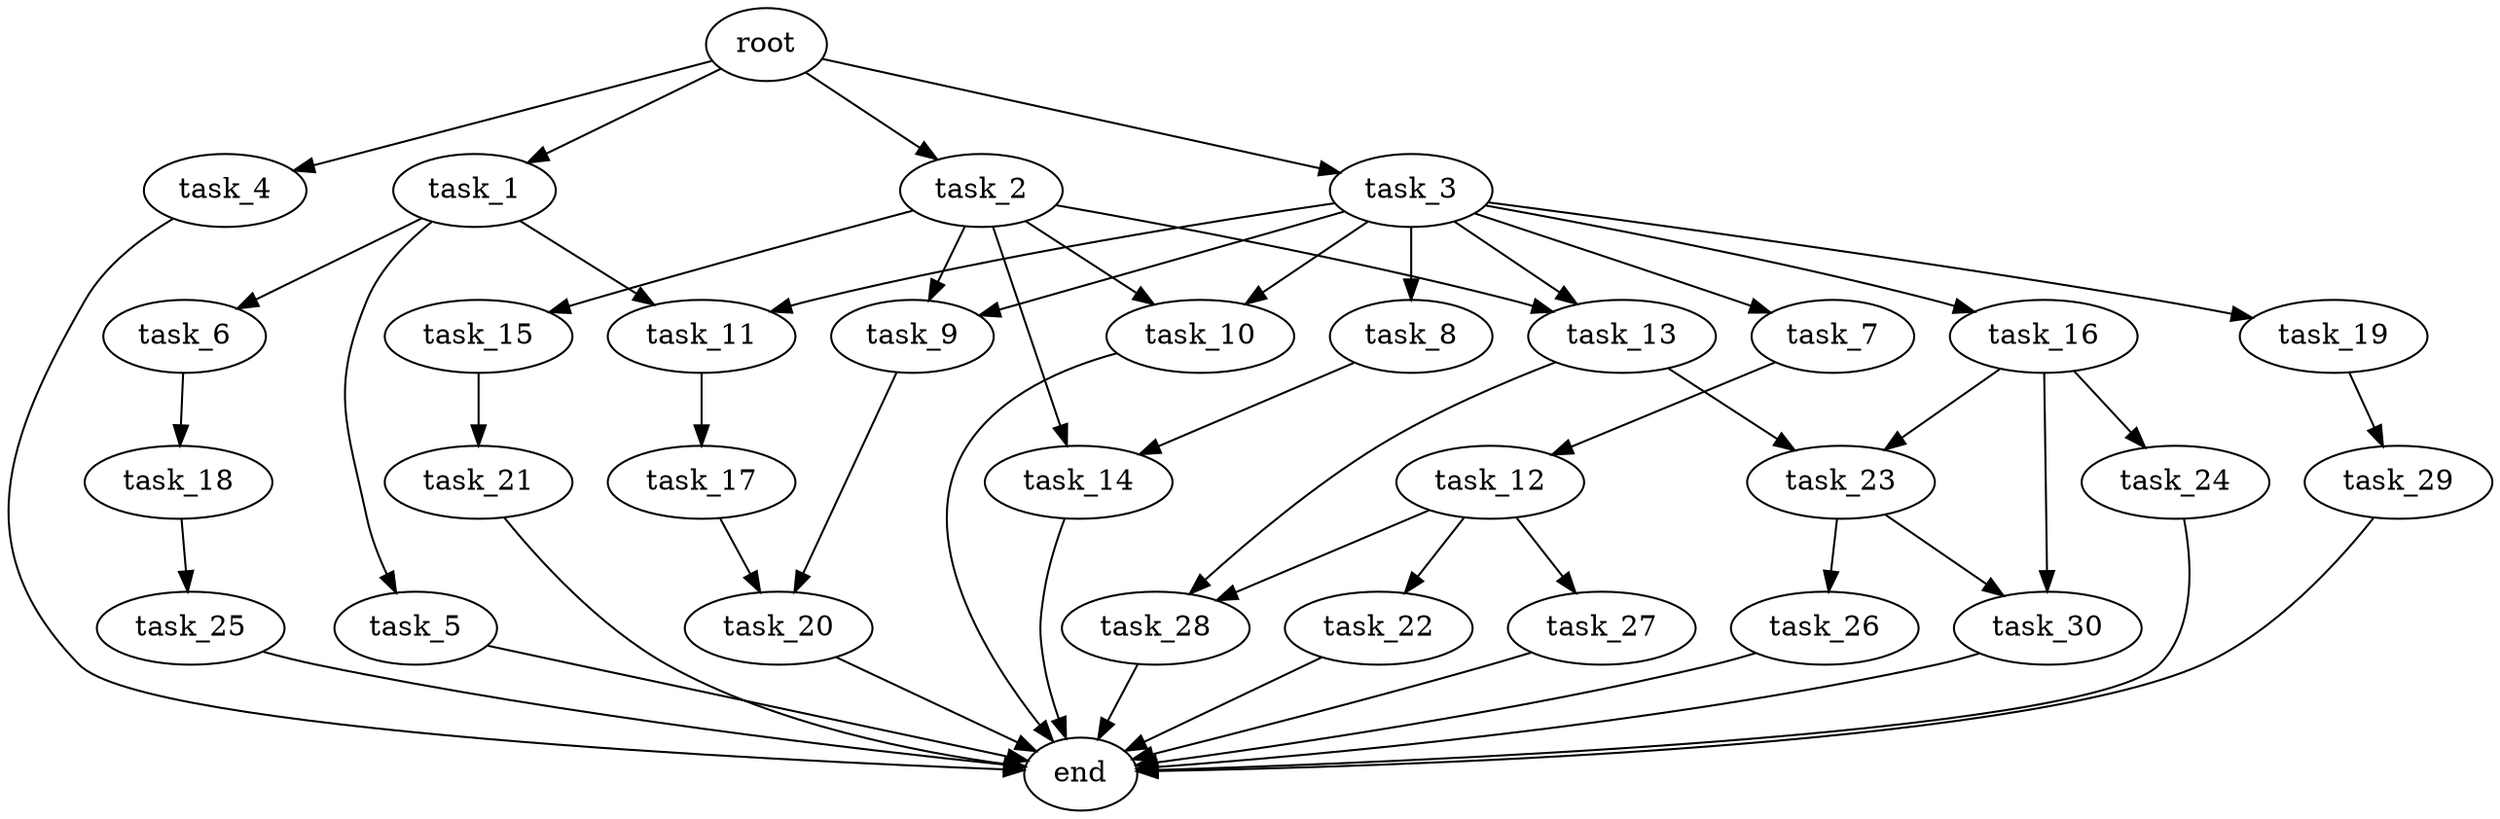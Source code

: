 digraph G {
  root [size="0.000000e+00"];
  task_1 [size="6.541506e+10"];
  task_2 [size="5.521022e+10"];
  task_3 [size="8.634519e+10"];
  task_4 [size="8.503240e+10"];
  task_5 [size="1.614631e+10"];
  task_6 [size="3.691274e+10"];
  task_7 [size="8.746627e+10"];
  task_8 [size="1.752935e+10"];
  task_9 [size="9.371472e+10"];
  task_10 [size="9.213935e+10"];
  task_11 [size="3.227919e+10"];
  task_12 [size="2.930526e+10"];
  task_13 [size="8.944562e+10"];
  task_14 [size="2.070866e+10"];
  task_15 [size="4.612335e+10"];
  task_16 [size="2.451225e+10"];
  task_17 [size="6.032887e+10"];
  task_18 [size="9.897144e+10"];
  task_19 [size="7.967739e+10"];
  task_20 [size="9.728080e+10"];
  task_21 [size="5.002649e+10"];
  task_22 [size="1.112462e+10"];
  task_23 [size="6.040464e+10"];
  task_24 [size="3.313261e+10"];
  task_25 [size="9.201638e+10"];
  task_26 [size="1.593507e+10"];
  task_27 [size="4.622660e+10"];
  task_28 [size="9.624778e+10"];
  task_29 [size="6.982626e+08"];
  task_30 [size="3.241934e+09"];
  end [size="0.000000e+00"];

  root -> task_1 [size="1.000000e-12"];
  root -> task_2 [size="1.000000e-12"];
  root -> task_3 [size="1.000000e-12"];
  root -> task_4 [size="1.000000e-12"];
  task_1 -> task_5 [size="1.614631e+08"];
  task_1 -> task_6 [size="3.691274e+08"];
  task_1 -> task_11 [size="1.613960e+08"];
  task_2 -> task_9 [size="4.685736e+08"];
  task_2 -> task_10 [size="4.606968e+08"];
  task_2 -> task_13 [size="4.472281e+08"];
  task_2 -> task_14 [size="1.035433e+08"];
  task_2 -> task_15 [size="4.612335e+08"];
  task_3 -> task_7 [size="8.746627e+08"];
  task_3 -> task_8 [size="1.752935e+08"];
  task_3 -> task_9 [size="4.685736e+08"];
  task_3 -> task_10 [size="4.606968e+08"];
  task_3 -> task_11 [size="1.613960e+08"];
  task_3 -> task_13 [size="4.472281e+08"];
  task_3 -> task_16 [size="2.451225e+08"];
  task_3 -> task_19 [size="7.967739e+08"];
  task_4 -> end [size="1.000000e-12"];
  task_5 -> end [size="1.000000e-12"];
  task_6 -> task_18 [size="9.897144e+08"];
  task_7 -> task_12 [size="2.930526e+08"];
  task_8 -> task_14 [size="1.035433e+08"];
  task_9 -> task_20 [size="4.864040e+08"];
  task_10 -> end [size="1.000000e-12"];
  task_11 -> task_17 [size="6.032887e+08"];
  task_12 -> task_22 [size="1.112462e+08"];
  task_12 -> task_27 [size="4.622660e+08"];
  task_12 -> task_28 [size="4.812389e+08"];
  task_13 -> task_23 [size="3.020232e+08"];
  task_13 -> task_28 [size="4.812389e+08"];
  task_14 -> end [size="1.000000e-12"];
  task_15 -> task_21 [size="5.002649e+08"];
  task_16 -> task_23 [size="3.020232e+08"];
  task_16 -> task_24 [size="3.313261e+08"];
  task_16 -> task_30 [size="1.620967e+07"];
  task_17 -> task_20 [size="4.864040e+08"];
  task_18 -> task_25 [size="9.201638e+08"];
  task_19 -> task_29 [size="6.982626e+06"];
  task_20 -> end [size="1.000000e-12"];
  task_21 -> end [size="1.000000e-12"];
  task_22 -> end [size="1.000000e-12"];
  task_23 -> task_26 [size="1.593507e+08"];
  task_23 -> task_30 [size="1.620967e+07"];
  task_24 -> end [size="1.000000e-12"];
  task_25 -> end [size="1.000000e-12"];
  task_26 -> end [size="1.000000e-12"];
  task_27 -> end [size="1.000000e-12"];
  task_28 -> end [size="1.000000e-12"];
  task_29 -> end [size="1.000000e-12"];
  task_30 -> end [size="1.000000e-12"];
}
